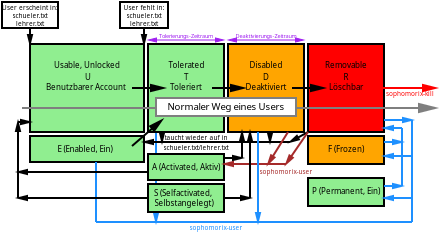 <?xml version="1.0" encoding="UTF-8"?>
<dia:diagram xmlns:dia="http://www.lysator.liu.se/~alla/dia/"><dia:layer name="Hintergrund" visible="true"><dia:object type="Standard - Line" version="0" id="O0"><dia:attribute name="obj_pos"><dia:point val="5.3,4.1"/></dia:attribute><dia:attribute name="obj_bb"><dia:rectangle val="5.1,4.05;5.5,8.65"/></dia:attribute><dia:attribute name="conn_endpoints"><dia:point val="5.3,4.1"/><dia:point val="5.3,8.6"/></dia:attribute><dia:attribute name="numcp"><dia:int val="1"/></dia:attribute><dia:attribute name="line_color"><dia:color val="#1e90ff"/></dia:attribute><dia:attribute name="end_arrow"><dia:enum val="3"/></dia:attribute><dia:attribute name="end_arrow_length"><dia:real val="0.4"/></dia:attribute><dia:attribute name="end_arrow_width"><dia:real val="0.2"/></dia:attribute></dia:object><dia:object type="Standard - Box" version="0" id="O1"><dia:attribute name="obj_pos"><dia:point val="-2.4,-2.4"/></dia:attribute><dia:attribute name="obj_bb"><dia:rectangle val="-2.45,-2.45;0.45,-1.05"/></dia:attribute><dia:attribute name="elem_corner"><dia:point val="-2.4,-2.4"/></dia:attribute><dia:attribute name="elem_width"><dia:real val="2.8"/></dia:attribute><dia:attribute name="elem_height"><dia:real val="1.3"/></dia:attribute><dia:attribute name="show_background"><dia:boolean val="true"/></dia:attribute></dia:object><dia:object type="Standard - Box" version="0" id="O2"><dia:attribute name="obj_pos"><dia:point val="-1,-0.3"/></dia:attribute><dia:attribute name="obj_bb"><dia:rectangle val="-1.05,-0.35;4.75,4.15"/></dia:attribute><dia:attribute name="elem_corner"><dia:point val="-1,-0.3"/></dia:attribute><dia:attribute name="elem_width"><dia:real val="5.7"/></dia:attribute><dia:attribute name="elem_height"><dia:real val="4.4"/></dia:attribute><dia:attribute name="inner_color"><dia:color val="#90ee90"/></dia:attribute><dia:attribute name="show_background"><dia:boolean val="true"/></dia:attribute></dia:object><dia:object type="Standard - Line" version="0" id="O3"><dia:attribute name="obj_pos"><dia:point val="7,3.1"/></dia:attribute><dia:attribute name="obj_bb"><dia:rectangle val="6.95,2.85;8.55,3.35"/></dia:attribute><dia:attribute name="conn_endpoints"><dia:point val="7,3.1"/><dia:point val="8.5,3.1"/></dia:attribute><dia:attribute name="numcp"><dia:int val="1"/></dia:attribute><dia:attribute name="start_arrow"><dia:enum val="3"/></dia:attribute><dia:attribute name="start_arrow_length"><dia:real val="0.4"/></dia:attribute><dia:attribute name="start_arrow_width"><dia:real val="0.25"/></dia:attribute></dia:object><dia:object type="Standard - Text" version="0" id="O4"><dia:attribute name="obj_pos"><dia:point val="12.9,7.7"/></dia:attribute><dia:attribute name="obj_bb"><dia:rectangle val="12.9,7.3;12.9,7.95"/></dia:attribute><dia:attribute name="text"><dia:composite type="text"><dia:attribute name="string"><dia:string>##</dia:string></dia:attribute><dia:attribute name="font"><dia:font family="sans" style="0" name="Courier"/></dia:attribute><dia:attribute name="height"><dia:real val="0.5"/></dia:attribute><dia:attribute name="pos"><dia:point val="12.9,7.7"/></dia:attribute><dia:attribute name="color"><dia:color val="#000000"/></dia:attribute><dia:attribute name="alignment"><dia:enum val="0"/></dia:attribute></dia:composite></dia:attribute></dia:object><dia:object type="Standard - Text" version="0" id="O5"><dia:attribute name="obj_pos"><dia:point val="12.9,8.5"/></dia:attribute><dia:attribute name="obj_bb"><dia:rectangle val="12.9,8.1;12.9,8.75"/></dia:attribute><dia:attribute name="text"><dia:composite type="text"><dia:attribute name="string"><dia:string>##</dia:string></dia:attribute><dia:attribute name="font"><dia:font family="sans" style="0" name="Courier"/></dia:attribute><dia:attribute name="height"><dia:real val="0.5"/></dia:attribute><dia:attribute name="pos"><dia:point val="12.9,8.5"/></dia:attribute><dia:attribute name="color"><dia:color val="#000000"/></dia:attribute><dia:attribute name="alignment"><dia:enum val="0"/></dia:attribute></dia:composite></dia:attribute></dia:object><dia:object type="Standard - Box" version="0" id="O6"><dia:attribute name="obj_pos"><dia:point val="-1,4.3"/></dia:attribute><dia:attribute name="obj_bb"><dia:rectangle val="-1.05,4.25;4.75,5.65"/></dia:attribute><dia:attribute name="elem_corner"><dia:point val="-1,4.3"/></dia:attribute><dia:attribute name="elem_width"><dia:real val="5.7"/></dia:attribute><dia:attribute name="elem_height"><dia:real val="1.3"/></dia:attribute><dia:attribute name="inner_color"><dia:color val="#90ee90"/></dia:attribute><dia:attribute name="show_background"><dia:boolean val="true"/></dia:attribute></dia:object><dia:object type="Standard - Box" version="0" id="O7"><dia:attribute name="obj_pos"><dia:point val="4.9,5.2"/></dia:attribute><dia:attribute name="obj_bb"><dia:rectangle val="4.85,5.15;8.75,6.55"/></dia:attribute><dia:attribute name="elem_corner"><dia:point val="4.9,5.2"/></dia:attribute><dia:attribute name="elem_width"><dia:real val="3.8"/></dia:attribute><dia:attribute name="elem_height"><dia:real val="1.3"/></dia:attribute><dia:attribute name="inner_color"><dia:color val="#90ee90"/></dia:attribute><dia:attribute name="show_background"><dia:boolean val="true"/></dia:attribute></dia:object><dia:object type="Standard - Box" version="0" id="O8"><dia:attribute name="obj_pos"><dia:point val="12.9,-0.3"/></dia:attribute><dia:attribute name="obj_bb"><dia:rectangle val="12.85,-0.35;16.75,4.15"/></dia:attribute><dia:attribute name="elem_corner"><dia:point val="12.9,-0.3"/></dia:attribute><dia:attribute name="elem_width"><dia:real val="3.8"/></dia:attribute><dia:attribute name="elem_height"><dia:real val="4.4"/></dia:attribute><dia:attribute name="inner_color"><dia:color val="#ff0000"/></dia:attribute><dia:attribute name="show_background"><dia:boolean val="true"/></dia:attribute></dia:object><dia:object type="Standard - Box" version="0" id="O9"><dia:attribute name="obj_pos"><dia:point val="8.9,-0.3"/></dia:attribute><dia:attribute name="obj_bb"><dia:rectangle val="8.85,-0.35;12.75,4.15"/></dia:attribute><dia:attribute name="elem_corner"><dia:point val="8.9,-0.3"/></dia:attribute><dia:attribute name="elem_width"><dia:real val="3.8"/></dia:attribute><dia:attribute name="elem_height"><dia:real val="4.4"/></dia:attribute><dia:attribute name="inner_color"><dia:color val="#ffa500"/></dia:attribute><dia:attribute name="show_background"><dia:boolean val="true"/></dia:attribute></dia:object><dia:object type="Standard - Box" version="0" id="O10"><dia:attribute name="obj_pos"><dia:point val="4.9,-0.3"/></dia:attribute><dia:attribute name="obj_bb"><dia:rectangle val="4.85,-0.35;8.75,4.15"/></dia:attribute><dia:attribute name="elem_corner"><dia:point val="4.9,-0.3"/></dia:attribute><dia:attribute name="elem_width"><dia:real val="3.8"/></dia:attribute><dia:attribute name="elem_height"><dia:real val="4.4"/></dia:attribute><dia:attribute name="inner_color"><dia:color val="#90ee90"/></dia:attribute><dia:attribute name="show_background"><dia:boolean val="true"/></dia:attribute></dia:object><dia:object type="Standard - Text" version="0" id="O11"><dia:attribute name="obj_pos"><dia:point val="6.8,0.9"/></dia:attribute><dia:attribute name="obj_bb"><dia:rectangle val="5.988,0.5;7.612,1.15"/></dia:attribute><dia:attribute name="text"><dia:composite type="text"><dia:attribute name="string"><dia:string>#Tolerated#</dia:string></dia:attribute><dia:attribute name="font"><dia:font family="sans" style="0" name="Courier"/></dia:attribute><dia:attribute name="height"><dia:real val="0.5"/></dia:attribute><dia:attribute name="pos"><dia:point val="6.8,0.9"/></dia:attribute><dia:attribute name="color"><dia:color val="#000000"/></dia:attribute><dia:attribute name="alignment"><dia:enum val="1"/></dia:attribute></dia:composite></dia:attribute></dia:object><dia:object type="Standard - Text" version="0" id="O12"><dia:attribute name="obj_pos"><dia:point val="10.8,0.9"/></dia:attribute><dia:attribute name="obj_bb"><dia:rectangle val="10.04,0.5;11.56,1.15"/></dia:attribute><dia:attribute name="text"><dia:composite type="text"><dia:attribute name="string"><dia:string>#Disabled#</dia:string></dia:attribute><dia:attribute name="font"><dia:font family="sans" style="0" name="Courier"/></dia:attribute><dia:attribute name="height"><dia:real val="0.5"/></dia:attribute><dia:attribute name="pos"><dia:point val="10.8,0.9"/></dia:attribute><dia:attribute name="color"><dia:color val="#000000"/></dia:attribute><dia:attribute name="alignment"><dia:enum val="1"/></dia:attribute></dia:composite></dia:attribute></dia:object><dia:object type="Standard - Text" version="0" id="O13"><dia:attribute name="obj_pos"><dia:point val="14.8,0.9"/></dia:attribute><dia:attribute name="obj_bb"><dia:rectangle val="13.815,0.5;15.785,1.15"/></dia:attribute><dia:attribute name="text"><dia:composite type="text"><dia:attribute name="string"><dia:string>#Removable#</dia:string></dia:attribute><dia:attribute name="font"><dia:font family="sans" style="0" name="Courier"/></dia:attribute><dia:attribute name="height"><dia:real val="0.5"/></dia:attribute><dia:attribute name="pos"><dia:point val="14.8,0.9"/></dia:attribute><dia:attribute name="color"><dia:color val="#000000"/></dia:attribute><dia:attribute name="alignment"><dia:enum val="1"/></dia:attribute></dia:composite></dia:attribute></dia:object><dia:object type="Standard - Text" version="0" id="O14"><dia:attribute name="obj_pos"><dia:point val="6.8,1.5"/></dia:attribute><dia:attribute name="obj_bb"><dia:rectangle val="6.693,1.1;6.907,1.75"/></dia:attribute><dia:attribute name="text"><dia:composite type="text"><dia:attribute name="string"><dia:string>#T#</dia:string></dia:attribute><dia:attribute name="font"><dia:font family="sans" style="0" name="Courier"/></dia:attribute><dia:attribute name="height"><dia:real val="0.5"/></dia:attribute><dia:attribute name="pos"><dia:point val="6.8,1.5"/></dia:attribute><dia:attribute name="color"><dia:color val="#000000"/></dia:attribute><dia:attribute name="alignment"><dia:enum val="1"/></dia:attribute></dia:composite></dia:attribute></dia:object><dia:object type="Standard - Text" version="0" id="O15"><dia:attribute name="obj_pos"><dia:point val="10.8,1.5"/></dia:attribute><dia:attribute name="obj_bb"><dia:rectangle val="10.665,1.1;10.935,1.75"/></dia:attribute><dia:attribute name="text"><dia:composite type="text"><dia:attribute name="string"><dia:string>#D#</dia:string></dia:attribute><dia:attribute name="font"><dia:font family="sans" style="0" name="Courier"/></dia:attribute><dia:attribute name="height"><dia:real val="0.5"/></dia:attribute><dia:attribute name="pos"><dia:point val="10.8,1.5"/></dia:attribute><dia:attribute name="color"><dia:color val="#000000"/></dia:attribute><dia:attribute name="alignment"><dia:enum val="1"/></dia:attribute></dia:composite></dia:attribute></dia:object><dia:object type="Standard - Text" version="0" id="O16"><dia:attribute name="obj_pos"><dia:point val="14.8,1.5"/></dia:attribute><dia:attribute name="obj_bb"><dia:rectangle val="14.678,1.1;14.921,1.75"/></dia:attribute><dia:attribute name="text"><dia:composite type="text"><dia:attribute name="string"><dia:string>#R#</dia:string></dia:attribute><dia:attribute name="font"><dia:font family="sans" style="0" name="Courier"/></dia:attribute><dia:attribute name="height"><dia:real val="0.5"/></dia:attribute><dia:attribute name="pos"><dia:point val="14.8,1.5"/></dia:attribute><dia:attribute name="color"><dia:color val="#000000"/></dia:attribute><dia:attribute name="alignment"><dia:enum val="1"/></dia:attribute></dia:composite></dia:attribute></dia:object><dia:object type="Standard - Text" version="0" id="O17"><dia:attribute name="obj_pos"><dia:point val="1.9,0.9"/></dia:attribute><dia:attribute name="obj_bb"><dia:rectangle val="0.329,0.5;3.471,1.15"/></dia:attribute><dia:attribute name="text"><dia:composite type="text"><dia:attribute name="string"><dia:string>#Usable, Unlocked #</dia:string></dia:attribute><dia:attribute name="font"><dia:font family="sans" style="0" name="Courier"/></dia:attribute><dia:attribute name="height"><dia:real val="0.5"/></dia:attribute><dia:attribute name="pos"><dia:point val="1.9,0.9"/></dia:attribute><dia:attribute name="color"><dia:color val="#000000"/></dia:attribute><dia:attribute name="alignment"><dia:enum val="1"/></dia:attribute></dia:composite></dia:attribute></dia:object><dia:object type="Standard - Text" version="0" id="O18"><dia:attribute name="obj_pos"><dia:point val="1.9,1.5"/></dia:attribute><dia:attribute name="obj_bb"><dia:rectangle val="1.772,1.1;2.028,1.75"/></dia:attribute><dia:attribute name="text"><dia:composite type="text"><dia:attribute name="string"><dia:string>#U#</dia:string></dia:attribute><dia:attribute name="font"><dia:font family="sans" style="0" name="Courier"/></dia:attribute><dia:attribute name="height"><dia:real val="0.5"/></dia:attribute><dia:attribute name="pos"><dia:point val="1.9,1.5"/></dia:attribute><dia:attribute name="color"><dia:color val="#000000"/></dia:attribute><dia:attribute name="alignment"><dia:enum val="1"/></dia:attribute></dia:composite></dia:attribute></dia:object><dia:object type="Standard - Text" version="0" id="O19"><dia:attribute name="obj_pos"><dia:point val="1.8,5.1"/></dia:attribute><dia:attribute name="obj_bb"><dia:rectangle val="0.354,4.7;3.246,5.35"/></dia:attribute><dia:attribute name="text"><dia:composite type="text"><dia:attribute name="string"><dia:string>#E (Enabled, Ein) #</dia:string></dia:attribute><dia:attribute name="font"><dia:font family="sans" style="0" name="Courier"/></dia:attribute><dia:attribute name="height"><dia:real val="0.5"/></dia:attribute><dia:attribute name="pos"><dia:point val="1.8,5.1"/></dia:attribute><dia:attribute name="color"><dia:color val="#000000"/></dia:attribute><dia:attribute name="alignment"><dia:enum val="1"/></dia:attribute></dia:composite></dia:attribute></dia:object><dia:object type="Standard - Text" version="0" id="O20"><dia:attribute name="obj_pos"><dia:point val="6.8,6"/></dia:attribute><dia:attribute name="obj_bb"><dia:rectangle val="5.105,5.6;8.495,6.25"/></dia:attribute><dia:attribute name="text"><dia:composite type="text"><dia:attribute name="string"><dia:string>#A (Activated, Aktiv)#</dia:string></dia:attribute><dia:attribute name="font"><dia:font family="sans" style="0" name="Courier"/></dia:attribute><dia:attribute name="height"><dia:real val="0.5"/></dia:attribute><dia:attribute name="pos"><dia:point val="6.8,6"/></dia:attribute><dia:attribute name="color"><dia:color val="#000000"/></dia:attribute><dia:attribute name="alignment"><dia:enum val="1"/></dia:attribute></dia:composite></dia:attribute></dia:object><dia:object type="Standard - Text" version="0" id="O21"><dia:attribute name="obj_pos"><dia:point val="1.8,2"/></dia:attribute><dia:attribute name="obj_bb"><dia:rectangle val="-0.045,1.586;3.659,2.277"/></dia:attribute><dia:attribute name="text"><dia:composite type="text"><dia:attribute name="string"><dia:string>#Benutzbarer Account#</dia:string></dia:attribute><dia:attribute name="font"><dia:font family="sans" style="0" name="Courier"/></dia:attribute><dia:attribute name="height"><dia:real val="0.5"/></dia:attribute><dia:attribute name="pos"><dia:point val="1.8,2"/></dia:attribute><dia:attribute name="color"><dia:color val="#000000"/></dia:attribute><dia:attribute name="alignment"><dia:enum val="1"/></dia:attribute></dia:composite></dia:attribute></dia:object><dia:object type="Standard - Text" version="0" id="O22"><dia:attribute name="obj_pos"><dia:point val="6.8,2"/></dia:attribute><dia:attribute name="obj_bb"><dia:rectangle val="6.086,1.586;7.528,2.277"/></dia:attribute><dia:attribute name="text"><dia:composite type="text"><dia:attribute name="string"><dia:string>#Toleriert#</dia:string></dia:attribute><dia:attribute name="font"><dia:font family="sans" style="0" name="Courier"/></dia:attribute><dia:attribute name="height"><dia:real val="0.5"/></dia:attribute><dia:attribute name="pos"><dia:point val="6.8,2"/></dia:attribute><dia:attribute name="color"><dia:color val="#000000"/></dia:attribute><dia:attribute name="alignment"><dia:enum val="1"/></dia:attribute></dia:composite></dia:attribute></dia:object><dia:object type="Standard - Text" version="0" id="O23"><dia:attribute name="obj_pos"><dia:point val="10.8,2"/></dia:attribute><dia:attribute name="obj_bb"><dia:rectangle val="9.831,1.586;11.783,2.277"/></dia:attribute><dia:attribute name="text"><dia:composite type="text"><dia:attribute name="string"><dia:string>#Deaktiviert#</dia:string></dia:attribute><dia:attribute name="font"><dia:font family="sans" style="0" name="Courier"/></dia:attribute><dia:attribute name="height"><dia:real val="0.5"/></dia:attribute><dia:attribute name="pos"><dia:point val="10.8,2"/></dia:attribute><dia:attribute name="color"><dia:color val="#000000"/></dia:attribute><dia:attribute name="alignment"><dia:enum val="1"/></dia:attribute></dia:composite></dia:attribute></dia:object><dia:object type="Standard - Text" version="0" id="O24"><dia:attribute name="obj_pos"><dia:point val="14.8,2"/></dia:attribute><dia:attribute name="obj_bb"><dia:rectangle val="14.007,1.586;15.607,2.277"/></dia:attribute><dia:attribute name="text"><dia:composite type="text"><dia:attribute name="string"><dia:string>#Löschbar#</dia:string></dia:attribute><dia:attribute name="font"><dia:font family="sans" style="0" name="Courier"/></dia:attribute><dia:attribute name="height"><dia:real val="0.5"/></dia:attribute><dia:attribute name="pos"><dia:point val="14.8,2"/></dia:attribute><dia:attribute name="color"><dia:color val="#000000"/></dia:attribute><dia:attribute name="alignment"><dia:enum val="1"/></dia:attribute></dia:composite></dia:attribute></dia:object><dia:object type="Standard - Box" version="0" id="O25"><dia:attribute name="obj_pos"><dia:point val="12.9,4.3"/></dia:attribute><dia:attribute name="obj_bb"><dia:rectangle val="12.85,4.25;16.75,5.75"/></dia:attribute><dia:attribute name="elem_corner"><dia:point val="12.9,4.3"/></dia:attribute><dia:attribute name="elem_width"><dia:real val="3.8"/></dia:attribute><dia:attribute name="elem_height"><dia:real val="1.4"/></dia:attribute><dia:attribute name="inner_color"><dia:color val="#ffa500"/></dia:attribute><dia:attribute name="show_background"><dia:boolean val="true"/></dia:attribute></dia:object><dia:object type="Standard - Box" version="0" id="O26"><dia:attribute name="obj_pos"><dia:point val="12.9,6.4"/></dia:attribute><dia:attribute name="obj_bb"><dia:rectangle val="12.85,6.35;16.75,7.85"/></dia:attribute><dia:attribute name="elem_corner"><dia:point val="12.9,6.4"/></dia:attribute><dia:attribute name="elem_width"><dia:real val="3.8"/></dia:attribute><dia:attribute name="elem_height"><dia:real val="1.4"/></dia:attribute><dia:attribute name="inner_color"><dia:color val="#90ee90"/></dia:attribute><dia:attribute name="show_background"><dia:boolean val="true"/></dia:attribute></dia:object><dia:object type="Standard - Text" version="0" id="O27"><dia:attribute name="obj_pos"><dia:point val="14.8,5.1"/></dia:attribute><dia:attribute name="obj_bb"><dia:rectangle val="13.942,4.7;15.658,5.35"/></dia:attribute><dia:attribute name="text"><dia:composite type="text"><dia:attribute name="string"><dia:string>#F (Frozen)#</dia:string></dia:attribute><dia:attribute name="font"><dia:font family="sans" style="0" name="Courier"/></dia:attribute><dia:attribute name="height"><dia:real val="0.5"/></dia:attribute><dia:attribute name="pos"><dia:point val="14.8,5.1"/></dia:attribute><dia:attribute name="color"><dia:color val="#000000"/></dia:attribute><dia:attribute name="alignment"><dia:enum val="1"/></dia:attribute></dia:composite></dia:attribute></dia:object><dia:object type="Standard - Text" version="0" id="O28"><dia:attribute name="obj_pos"><dia:point val="14.8,7.2"/></dia:attribute><dia:attribute name="obj_bb"><dia:rectangle val="13.16,6.8;16.44,7.45"/></dia:attribute><dia:attribute name="text"><dia:composite type="text"><dia:attribute name="string"><dia:string>#P (Permanent, Ein)#</dia:string></dia:attribute><dia:attribute name="font"><dia:font family="sans" style="0" name="Courier"/></dia:attribute><dia:attribute name="height"><dia:real val="0.5"/></dia:attribute><dia:attribute name="pos"><dia:point val="14.8,7.2"/></dia:attribute><dia:attribute name="color"><dia:color val="#000000"/></dia:attribute><dia:attribute name="alignment"><dia:enum val="1"/></dia:attribute></dia:composite></dia:attribute></dia:object><dia:object type="Standard - Line" version="0" id="O29"><dia:attribute name="obj_pos"><dia:point val="11,4.1"/></dia:attribute><dia:attribute name="obj_bb"><dia:rectangle val="10.8,4.05;11.2,4.65"/></dia:attribute><dia:attribute name="conn_endpoints"><dia:point val="11,4.1"/><dia:point val="11,4.6"/></dia:attribute><dia:attribute name="numcp"><dia:int val="1"/></dia:attribute><dia:attribute name="end_arrow"><dia:enum val="3"/></dia:attribute><dia:attribute name="end_arrow_length"><dia:real val="0.4"/></dia:attribute><dia:attribute name="end_arrow_width"><dia:real val="0.2"/></dia:attribute></dia:object><dia:object type="Standard - Line" version="0" id="O30"><dia:attribute name="obj_pos"><dia:point val="4.7,4.6"/></dia:attribute><dia:attribute name="obj_bb"><dia:rectangle val="4.65,4.4;10.95,4.8"/></dia:attribute><dia:attribute name="conn_endpoints"><dia:point val="4.7,4.6"/><dia:point val="10.9,4.6"/></dia:attribute><dia:attribute name="numcp"><dia:int val="1"/></dia:attribute><dia:attribute name="start_arrow"><dia:enum val="3"/></dia:attribute><dia:attribute name="start_arrow_length"><dia:real val="0.4"/></dia:attribute><dia:attribute name="start_arrow_width"><dia:real val="0.2"/></dia:attribute></dia:object><dia:object type="Standard - Line" version="0" id="O31"><dia:attribute name="obj_pos"><dia:point val="5.6,4.1"/></dia:attribute><dia:attribute name="obj_bb"><dia:rectangle val="5.4,4.05;5.8,4.65"/></dia:attribute><dia:attribute name="conn_endpoints"><dia:point val="5.6,4.1"/><dia:point val="5.6,4.6"/></dia:attribute><dia:attribute name="numcp"><dia:int val="1"/></dia:attribute><dia:attribute name="end_arrow"><dia:enum val="3"/></dia:attribute><dia:attribute name="end_arrow_length"><dia:real val="0.4"/></dia:attribute><dia:attribute name="end_arrow_width"><dia:real val="0.2"/></dia:attribute></dia:object><dia:object type="Standard - Line" version="0" id="O32"><dia:attribute name="obj_pos"><dia:point val="12.9,4.1"/></dia:attribute><dia:attribute name="obj_bb"><dia:rectangle val="11.859,4.032;12.968,4.799"/></dia:attribute><dia:attribute name="conn_endpoints"><dia:point val="12.9,4.1"/><dia:point val="12,4.6"/></dia:attribute><dia:attribute name="numcp"><dia:int val="1"/></dia:attribute><dia:attribute name="end_arrow"><dia:enum val="3"/></dia:attribute><dia:attribute name="end_arrow_length"><dia:real val="0.4"/></dia:attribute><dia:attribute name="end_arrow_width"><dia:real val="0.2"/></dia:attribute><dia:connections><dia:connection handle="0" to="O8" connection="5"/></dia:connections></dia:object><dia:object type="Standard - Line" version="0" id="O33"><dia:attribute name="obj_pos"><dia:point val="12,4.6"/></dia:attribute><dia:attribute name="obj_bb"><dia:rectangle val="10.75,4.55;12.05,4.65"/></dia:attribute><dia:attribute name="conn_endpoints"><dia:point val="12,4.6"/><dia:point val="10.8,4.6"/></dia:attribute><dia:attribute name="numcp"><dia:int val="1"/></dia:attribute></dia:object><dia:object type="Standard - Text" version="0" id="O34"><dia:attribute name="obj_pos"><dia:point val="7.3,4.5"/></dia:attribute><dia:attribute name="obj_bb"><dia:rectangle val="5.793,4.15;8.807,4.7"/></dia:attribute><dia:attribute name="text"><dia:composite type="text"><dia:attribute name="string"><dia:string>#taucht wieder auf in#</dia:string></dia:attribute><dia:attribute name="font"><dia:font family="sans" style="0" name="Courier"/></dia:attribute><dia:attribute name="height"><dia:real val="0.4"/></dia:attribute><dia:attribute name="pos"><dia:point val="7.3,4.5"/></dia:attribute><dia:attribute name="color"><dia:color val="#000000"/></dia:attribute><dia:attribute name="alignment"><dia:enum val="1"/></dia:attribute></dia:composite></dia:attribute></dia:object><dia:object type="Standard - Line" version="0" id="O35"><dia:attribute name="obj_pos"><dia:point val="8.7,5.7"/></dia:attribute><dia:attribute name="obj_bb"><dia:rectangle val="8.65,5.5;11.85,5.9"/></dia:attribute><dia:attribute name="conn_endpoints"><dia:point val="8.7,5.7"/><dia:point val="11.8,5.7"/></dia:attribute><dia:attribute name="numcp"><dia:int val="1"/></dia:attribute><dia:attribute name="line_color"><dia:color val="#a52a2a"/></dia:attribute><dia:attribute name="start_arrow"><dia:enum val="3"/></dia:attribute><dia:attribute name="start_arrow_length"><dia:real val="0.4"/></dia:attribute><dia:attribute name="start_arrow_width"><dia:real val="0.2"/></dia:attribute></dia:object><dia:object type="Standard - Line" version="0" id="O36"><dia:attribute name="obj_pos"><dia:point val="12.9,4.1"/></dia:attribute><dia:attribute name="obj_bb"><dia:rectangle val="11.607,4.03;12.97,5.855"/></dia:attribute><dia:attribute name="conn_endpoints"><dia:point val="12.9,4.1"/><dia:point val="11.8,5.7"/></dia:attribute><dia:attribute name="numcp"><dia:int val="1"/></dia:attribute><dia:attribute name="line_color"><dia:color val="#a52a2a"/></dia:attribute><dia:attribute name="end_arrow"><dia:enum val="3"/></dia:attribute><dia:attribute name="end_arrow_length"><dia:real val="0.4"/></dia:attribute><dia:attribute name="end_arrow_width"><dia:real val="0.2"/></dia:attribute><dia:connections><dia:connection handle="0" to="O8" connection="5"/></dia:connections></dia:object><dia:object type="Standard - Line" version="0" id="O37"><dia:attribute name="obj_pos"><dia:point val="11.9,4.1"/></dia:attribute><dia:attribute name="obj_bb"><dia:rectangle val="10.704,4.031;11.969,5.848"/></dia:attribute><dia:attribute name="conn_endpoints"><dia:point val="11.9,4.1"/><dia:point val="10.9,5.7"/></dia:attribute><dia:attribute name="numcp"><dia:int val="1"/></dia:attribute><dia:attribute name="line_color"><dia:color val="#a52a2a"/></dia:attribute><dia:attribute name="end_arrow"><dia:enum val="3"/></dia:attribute><dia:attribute name="end_arrow_length"><dia:real val="0.4"/></dia:attribute><dia:attribute name="end_arrow_width"><dia:real val="0.2"/></dia:attribute></dia:object><dia:object type="Standard - Text" version="0" id="O38"><dia:attribute name="obj_pos"><dia:point val="11.8,6.2"/></dia:attribute><dia:attribute name="obj_bb"><dia:rectangle val="10.537,5.838;13.076,6.425"/></dia:attribute><dia:attribute name="text"><dia:composite type="text"><dia:attribute name="string"><dia:string>#sophomorix-user#</dia:string></dia:attribute><dia:attribute name="font"><dia:font family="sans" style="0" name="Courier"/></dia:attribute><dia:attribute name="height"><dia:real val="0.4"/></dia:attribute><dia:attribute name="pos"><dia:point val="11.8,6.2"/></dia:attribute><dia:attribute name="color"><dia:color val="#a52a2a"/></dia:attribute><dia:attribute name="alignment"><dia:enum val="1"/></dia:attribute></dia:composite></dia:attribute></dia:object><dia:object type="Standard - Text" version="0" id="O39"><dia:attribute name="obj_pos"><dia:point val="7.3,5"/></dia:attribute><dia:attribute name="obj_bb"><dia:rectangle val="5.708,4.65;8.892,5.2"/></dia:attribute><dia:attribute name="text"><dia:composite type="text"><dia:attribute name="string"><dia:string>#schueler.txt/lehrer.txt#</dia:string></dia:attribute><dia:attribute name="font"><dia:font family="sans" style="0" name="Courier"/></dia:attribute><dia:attribute name="height"><dia:real val="0.4"/></dia:attribute><dia:attribute name="pos"><dia:point val="7.3,5"/></dia:attribute><dia:attribute name="color"><dia:color val="#000000"/></dia:attribute><dia:attribute name="alignment"><dia:enum val="1"/></dia:attribute></dia:composite></dia:attribute></dia:object><dia:object type="Standard - Text" version="0" id="O40"><dia:attribute name="obj_pos"><dia:point val="6.8,-0.6"/></dia:attribute><dia:attribute name="obj_bb"><dia:rectangle val="5.422,-0.9;8.178,-0.4"/></dia:attribute><dia:attribute name="text"><dia:composite type="text"><dia:attribute name="string"><dia:string>#Tolerierungs-Zeitraum#</dia:string></dia:attribute><dia:attribute name="font"><dia:font family="sans" style="0" name="Courier"/></dia:attribute><dia:attribute name="height"><dia:real val="0.35"/></dia:attribute><dia:attribute name="pos"><dia:point val="6.8,-0.6"/></dia:attribute><dia:attribute name="color"><dia:color val="#a020f0"/></dia:attribute><dia:attribute name="alignment"><dia:enum val="1"/></dia:attribute></dia:composite></dia:attribute></dia:object><dia:object type="Standard - Text" version="0" id="O41"><dia:attribute name="obj_pos"><dia:point val="10.8,-0.6"/></dia:attribute><dia:attribute name="obj_bb"><dia:rectangle val="9.234,-0.9;12.366,-0.4"/></dia:attribute><dia:attribute name="text"><dia:composite type="text"><dia:attribute name="string"><dia:string>#Deaktivierungs-Zeitraum#</dia:string></dia:attribute><dia:attribute name="font"><dia:font family="sans" style="0" name="Courier"/></dia:attribute><dia:attribute name="height"><dia:real val="0.35"/></dia:attribute><dia:attribute name="pos"><dia:point val="10.8,-0.6"/></dia:attribute><dia:attribute name="color"><dia:color val="#a020f0"/></dia:attribute><dia:attribute name="alignment"><dia:enum val="1"/></dia:attribute></dia:composite></dia:attribute></dia:object><dia:object type="Standard - Line" version="0" id="O42"><dia:attribute name="obj_pos"><dia:point val="4.9,-0.5"/></dia:attribute><dia:attribute name="obj_bb"><dia:rectangle val="4.875,-0.7;8.725,-0.3"/></dia:attribute><dia:attribute name="conn_endpoints"><dia:point val="4.9,-0.5"/><dia:point val="8.7,-0.5"/></dia:attribute><dia:attribute name="numcp"><dia:int val="1"/></dia:attribute><dia:attribute name="line_color"><dia:color val="#a020f0"/></dia:attribute><dia:attribute name="line_width"><dia:real val="0.05"/></dia:attribute><dia:attribute name="start_arrow"><dia:enum val="3"/></dia:attribute><dia:attribute name="start_arrow_length"><dia:real val="0.4"/></dia:attribute><dia:attribute name="start_arrow_width"><dia:real val="0.2"/></dia:attribute><dia:attribute name="end_arrow"><dia:enum val="3"/></dia:attribute><dia:attribute name="end_arrow_length"><dia:real val="0.4"/></dia:attribute><dia:attribute name="end_arrow_width"><dia:real val="0.2"/></dia:attribute></dia:object><dia:object type="Standard - Line" version="0" id="O43"><dia:attribute name="obj_pos"><dia:point val="8.9,-0.5"/></dia:attribute><dia:attribute name="obj_bb"><dia:rectangle val="8.875,-0.7;12.725,-0.3"/></dia:attribute><dia:attribute name="conn_endpoints"><dia:point val="8.9,-0.5"/><dia:point val="12.7,-0.5"/></dia:attribute><dia:attribute name="numcp"><dia:int val="1"/></dia:attribute><dia:attribute name="line_color"><dia:color val="#a020f0"/></dia:attribute><dia:attribute name="line_width"><dia:real val="0.05"/></dia:attribute><dia:attribute name="start_arrow"><dia:enum val="3"/></dia:attribute><dia:attribute name="start_arrow_length"><dia:real val="0.4"/></dia:attribute><dia:attribute name="start_arrow_width"><dia:real val="0.2"/></dia:attribute><dia:attribute name="end_arrow"><dia:enum val="3"/></dia:attribute><dia:attribute name="end_arrow_length"><dia:real val="0.4"/></dia:attribute><dia:attribute name="end_arrow_width"><dia:real val="0.2"/></dia:attribute></dia:object><dia:object type="Standard - Line" version="0" id="O44"><dia:attribute name="obj_pos"><dia:point val="4.1,1.9"/></dia:attribute><dia:attribute name="obj_bb"><dia:rectangle val="4.05,1.6;5.75,2.2"/></dia:attribute><dia:attribute name="conn_endpoints"><dia:point val="4.1,1.9"/><dia:point val="5.7,1.9"/></dia:attribute><dia:attribute name="numcp"><dia:int val="1"/></dia:attribute><dia:attribute name="end_arrow"><dia:enum val="3"/></dia:attribute><dia:attribute name="end_arrow_length"><dia:real val="0.6"/></dia:attribute><dia:attribute name="end_arrow_width"><dia:real val="0.3"/></dia:attribute></dia:object><dia:object type="Standard - Line" version="0" id="O45"><dia:attribute name="obj_pos"><dia:point val="8.1,1.9"/></dia:attribute><dia:attribute name="obj_bb"><dia:rectangle val="8.05,1.6;9.75,2.2"/></dia:attribute><dia:attribute name="conn_endpoints"><dia:point val="8.1,1.9"/><dia:point val="9.7,1.9"/></dia:attribute><dia:attribute name="numcp"><dia:int val="1"/></dia:attribute><dia:attribute name="end_arrow"><dia:enum val="3"/></dia:attribute><dia:attribute name="end_arrow_length"><dia:real val="0.6"/></dia:attribute><dia:attribute name="end_arrow_width"><dia:real val="0.3"/></dia:attribute></dia:object><dia:object type="Standard - Line" version="0" id="O46"><dia:attribute name="obj_pos"><dia:point val="12.1,1.9"/></dia:attribute><dia:attribute name="obj_bb"><dia:rectangle val="12.05,1.6;13.75,2.2"/></dia:attribute><dia:attribute name="conn_endpoints"><dia:point val="12.1,1.9"/><dia:point val="13.7,1.9"/></dia:attribute><dia:attribute name="numcp"><dia:int val="1"/></dia:attribute><dia:attribute name="end_arrow"><dia:enum val="3"/></dia:attribute><dia:attribute name="end_arrow_length"><dia:real val="0.6"/></dia:attribute><dia:attribute name="end_arrow_width"><dia:real val="0.3"/></dia:attribute></dia:object><dia:object type="Standard - Line" version="0" id="O47"><dia:attribute name="obj_pos"><dia:point val="-1,-0.3"/></dia:attribute><dia:attribute name="obj_bb"><dia:rectangle val="-1.2,-1.15;-0.8,-0.25"/></dia:attribute><dia:attribute name="conn_endpoints"><dia:point val="-1,-0.3"/><dia:point val="-1,-1.1"/></dia:attribute><dia:attribute name="numcp"><dia:int val="1"/></dia:attribute><dia:attribute name="start_arrow"><dia:enum val="3"/></dia:attribute><dia:attribute name="start_arrow_length"><dia:real val="0.4"/></dia:attribute><dia:attribute name="start_arrow_width"><dia:real val="0.2"/></dia:attribute><dia:connections><dia:connection handle="0" to="O2" connection="0"/><dia:connection handle="1" to="O1" connection="6"/></dia:connections></dia:object><dia:object type="Standard - Text" version="0" id="O48"><dia:attribute name="obj_pos"><dia:point val="-1,-2"/></dia:attribute><dia:attribute name="obj_bb"><dia:rectangle val="-2.321,-2.362;0.334,-0.975"/></dia:attribute><dia:attribute name="text"><dia:composite type="text"><dia:attribute name="string"><dia:string>#User erscheint in:
schueler.txt
lehrer.txt#</dia:string></dia:attribute><dia:attribute name="font"><dia:font family="sans" style="0" name="Courier"/></dia:attribute><dia:attribute name="height"><dia:real val="0.4"/></dia:attribute><dia:attribute name="pos"><dia:point val="-1,-2"/></dia:attribute><dia:attribute name="color"><dia:color val="#000000"/></dia:attribute><dia:attribute name="alignment"><dia:enum val="1"/></dia:attribute></dia:composite></dia:attribute></dia:object><dia:object type="Standard - Line" version="0" id="O49"><dia:attribute name="obj_pos"><dia:point val="2.3,5.6"/></dia:attribute><dia:attribute name="obj_bb"><dia:rectangle val="2.25,5.55;2.35,8.65"/></dia:attribute><dia:attribute name="conn_endpoints"><dia:point val="2.3,5.6"/><dia:point val="2.3,8.6"/></dia:attribute><dia:attribute name="numcp"><dia:int val="1"/></dia:attribute><dia:attribute name="line_color"><dia:color val="#1e90ff"/></dia:attribute></dia:object><dia:object type="Standard - Line" version="0" id="O50"><dia:attribute name="obj_pos"><dia:point val="2.3,8.6"/></dia:attribute><dia:attribute name="obj_bb"><dia:rectangle val="2.25,8.55;18.15,8.65"/></dia:attribute><dia:attribute name="conn_endpoints"><dia:point val="2.3,8.6"/><dia:point val="18.1,8.6"/></dia:attribute><dia:attribute name="numcp"><dia:int val="1"/></dia:attribute><dia:attribute name="line_color"><dia:color val="#1e90ff"/></dia:attribute></dia:object><dia:object type="Standard - Line" version="0" id="O51"><dia:attribute name="obj_pos"><dia:point val="10.4,4.1"/></dia:attribute><dia:attribute name="obj_bb"><dia:rectangle val="10.2,4.05;10.6,8.65"/></dia:attribute><dia:attribute name="conn_endpoints"><dia:point val="10.4,4.1"/><dia:point val="10.4,8.6"/></dia:attribute><dia:attribute name="numcp"><dia:int val="1"/></dia:attribute><dia:attribute name="line_color"><dia:color val="#1e90ff"/></dia:attribute><dia:attribute name="end_arrow"><dia:enum val="3"/></dia:attribute><dia:attribute name="end_arrow_length"><dia:real val="0.4"/></dia:attribute><dia:attribute name="end_arrow_width"><dia:real val="0.2"/></dia:attribute></dia:object><dia:object type="Standard - Line" version="0" id="O52"><dia:attribute name="obj_pos"><dia:point val="16.7,5.3"/></dia:attribute><dia:attribute name="obj_bb"><dia:rectangle val="16.65,5.1;18.15,5.5"/></dia:attribute><dia:attribute name="conn_endpoints"><dia:point val="16.7,5.3"/><dia:point val="18.1,5.3"/></dia:attribute><dia:attribute name="numcp"><dia:int val="1"/></dia:attribute><dia:attribute name="line_color"><dia:color val="#1e90ff"/></dia:attribute><dia:attribute name="start_arrow"><dia:enum val="3"/></dia:attribute><dia:attribute name="start_arrow_length"><dia:real val="0.4"/></dia:attribute><dia:attribute name="start_arrow_width"><dia:real val="0.2"/></dia:attribute></dia:object><dia:object type="Standard - Line" version="0" id="O53"><dia:attribute name="obj_pos"><dia:point val="16.7,7.4"/></dia:attribute><dia:attribute name="obj_bb"><dia:rectangle val="16.65,7.2;18.15,7.6"/></dia:attribute><dia:attribute name="conn_endpoints"><dia:point val="16.7,7.4"/><dia:point val="18.1,7.4"/></dia:attribute><dia:attribute name="numcp"><dia:int val="1"/></dia:attribute><dia:attribute name="line_color"><dia:color val="#1e90ff"/></dia:attribute><dia:attribute name="start_arrow"><dia:enum val="3"/></dia:attribute><dia:attribute name="start_arrow_length"><dia:real val="0.4"/></dia:attribute><dia:attribute name="start_arrow_width"><dia:real val="0.2"/></dia:attribute></dia:object><dia:object type="Standard - Line" version="0" id="O54"><dia:attribute name="obj_pos"><dia:point val="18.1,3.5"/></dia:attribute><dia:attribute name="obj_bb"><dia:rectangle val="18.05,3.45;18.15,8.65"/></dia:attribute><dia:attribute name="conn_endpoints"><dia:point val="18.1,3.5"/><dia:point val="18.1,8.6"/></dia:attribute><dia:attribute name="numcp"><dia:int val="1"/></dia:attribute><dia:attribute name="line_color"><dia:color val="#1e90ff"/></dia:attribute></dia:object><dia:object type="Standard - Text" version="0" id="O55"><dia:attribute name="obj_pos"><dia:point val="8.3,9"/></dia:attribute><dia:attribute name="obj_bb"><dia:rectangle val="7.037,8.637;9.576,9.225"/></dia:attribute><dia:attribute name="text"><dia:composite type="text"><dia:attribute name="string"><dia:string>#sophomorix-user#</dia:string></dia:attribute><dia:attribute name="font"><dia:font family="sans" style="0" name="Courier"/></dia:attribute><dia:attribute name="height"><dia:real val="0.4"/></dia:attribute><dia:attribute name="pos"><dia:point val="8.3,9"/></dia:attribute><dia:attribute name="color"><dia:color val="#1e90ff"/></dia:attribute><dia:attribute name="alignment"><dia:enum val="1"/></dia:attribute></dia:composite></dia:attribute></dia:object><dia:object type="Standard - Line" version="0" id="O56"><dia:attribute name="obj_pos"><dia:point val="16.7,3.5"/></dia:attribute><dia:attribute name="obj_bb"><dia:rectangle val="16.65,3.3;18.15,3.7"/></dia:attribute><dia:attribute name="conn_endpoints"><dia:point val="16.7,3.5"/><dia:point val="18.1,3.5"/></dia:attribute><dia:attribute name="numcp"><dia:int val="1"/></dia:attribute><dia:attribute name="line_color"><dia:color val="#1e90ff"/></dia:attribute><dia:attribute name="end_arrow"><dia:enum val="3"/></dia:attribute><dia:attribute name="end_arrow_length"><dia:real val="0.4"/></dia:attribute><dia:attribute name="end_arrow_width"><dia:real val="0.2"/></dia:attribute></dia:object><dia:object type="Standard - Box" version="0" id="O57"><dia:attribute name="obj_pos"><dia:point val="3.5,-2.4"/></dia:attribute><dia:attribute name="obj_bb"><dia:rectangle val="3.45,-2.45;5.95,-1.05"/></dia:attribute><dia:attribute name="elem_corner"><dia:point val="3.5,-2.4"/></dia:attribute><dia:attribute name="elem_width"><dia:real val="2.4"/></dia:attribute><dia:attribute name="elem_height"><dia:real val="1.3"/></dia:attribute><dia:attribute name="show_background"><dia:boolean val="true"/></dia:attribute></dia:object><dia:object type="Standard - Line" version="0" id="O58"><dia:attribute name="obj_pos"><dia:point val="4.7,-0.3"/></dia:attribute><dia:attribute name="obj_bb"><dia:rectangle val="4.5,-1.15;4.9,-0.25"/></dia:attribute><dia:attribute name="conn_endpoints"><dia:point val="4.7,-0.3"/><dia:point val="4.7,-1.1"/></dia:attribute><dia:attribute name="numcp"><dia:int val="1"/></dia:attribute><dia:attribute name="start_arrow"><dia:enum val="3"/></dia:attribute><dia:attribute name="start_arrow_length"><dia:real val="0.4"/></dia:attribute><dia:attribute name="start_arrow_width"><dia:real val="0.2"/></dia:attribute><dia:connections><dia:connection handle="0" to="O2" connection="2"/><dia:connection handle="1" to="O57" connection="6"/></dia:connections></dia:object><dia:object type="Standard - Text" version="0" id="O59"><dia:attribute name="obj_pos"><dia:point val="4.7,-2"/></dia:attribute><dia:attribute name="obj_bb"><dia:rectangle val="3.735,-2.362;5.677,-0.975"/></dia:attribute><dia:attribute name="text"><dia:composite type="text"><dia:attribute name="string"><dia:string>#User fehlt in:
schueler.txt
lehrer.txt#</dia:string></dia:attribute><dia:attribute name="font"><dia:font family="sans" style="0" name="Courier"/></dia:attribute><dia:attribute name="height"><dia:real val="0.4"/></dia:attribute><dia:attribute name="pos"><dia:point val="4.7,-2"/></dia:attribute><dia:attribute name="color"><dia:color val="#000000"/></dia:attribute><dia:attribute name="alignment"><dia:enum val="1"/></dia:attribute></dia:composite></dia:attribute></dia:object><dia:object type="Standard - Text" version="0" id="O60"><dia:attribute name="obj_pos"><dia:point val="18,2.3"/></dia:attribute><dia:attribute name="obj_bb"><dia:rectangle val="16.852,1.95;19.148,2.5"/></dia:attribute><dia:attribute name="text"><dia:composite type="text"><dia:attribute name="string"><dia:string>#sophomorix-kill#</dia:string></dia:attribute><dia:attribute name="font"><dia:font family="sans" style="0" name="Courier"/></dia:attribute><dia:attribute name="height"><dia:real val="0.4"/></dia:attribute><dia:attribute name="pos"><dia:point val="18,2.3"/></dia:attribute><dia:attribute name="color"><dia:color val="#ff0000"/></dia:attribute><dia:attribute name="alignment"><dia:enum val="1"/></dia:attribute></dia:composite></dia:attribute></dia:object><dia:object type="Standard - Line" version="0" id="O61"><dia:attribute name="obj_pos"><dia:point val="15.9,1.9"/></dia:attribute><dia:attribute name="obj_bb"><dia:rectangle val="15.85,1.6;19.35,2.2"/></dia:attribute><dia:attribute name="conn_endpoints"><dia:point val="15.9,1.9"/><dia:point val="19.3,1.9"/></dia:attribute><dia:attribute name="numcp"><dia:int val="1"/></dia:attribute><dia:attribute name="line_color"><dia:color val="#ff0000"/></dia:attribute><dia:attribute name="end_arrow"><dia:enum val="3"/></dia:attribute><dia:attribute name="end_arrow_length"><dia:real val="0.6"/></dia:attribute><dia:attribute name="end_arrow_width"><dia:real val="0.3"/></dia:attribute></dia:object><dia:object type="Standard - Line" version="0" id="O62"><dia:attribute name="obj_pos"><dia:point val="16.7,3.9"/></dia:attribute><dia:attribute name="obj_bb"><dia:rectangle val="16.65,3.7;17.65,4.1"/></dia:attribute><dia:attribute name="conn_endpoints"><dia:point val="16.7,3.9"/><dia:point val="17.6,3.9"/></dia:attribute><dia:attribute name="numcp"><dia:int val="1"/></dia:attribute><dia:attribute name="line_color"><dia:color val="#1e90ff"/></dia:attribute><dia:attribute name="start_arrow"><dia:enum val="3"/></dia:attribute><dia:attribute name="start_arrow_length"><dia:real val="0.4"/></dia:attribute><dia:attribute name="start_arrow_width"><dia:real val="0.2"/></dia:attribute></dia:object><dia:object type="Standard - Line" version="0" id="O63"><dia:attribute name="obj_pos"><dia:point val="17.6,3.9"/></dia:attribute><dia:attribute name="obj_bb"><dia:rectangle val="17.55,3.85;17.65,6.85"/></dia:attribute><dia:attribute name="conn_endpoints"><dia:point val="17.6,3.9"/><dia:point val="17.6,6.8"/></dia:attribute><dia:attribute name="numcp"><dia:int val="1"/></dia:attribute><dia:attribute name="line_color"><dia:color val="#1e90ff"/></dia:attribute></dia:object><dia:object type="Standard - Line" version="0" id="O64"><dia:attribute name="obj_pos"><dia:point val="17.6,4.6"/></dia:attribute><dia:attribute name="obj_bb"><dia:rectangle val="16.65,4.4;17.65,4.8"/></dia:attribute><dia:attribute name="conn_endpoints"><dia:point val="17.6,4.6"/><dia:point val="16.7,4.6"/></dia:attribute><dia:attribute name="numcp"><dia:int val="1"/></dia:attribute><dia:attribute name="line_color"><dia:color val="#1e90ff"/></dia:attribute><dia:attribute name="start_arrow"><dia:enum val="3"/></dia:attribute><dia:attribute name="start_arrow_length"><dia:real val="0.4"/></dia:attribute><dia:attribute name="start_arrow_width"><dia:real val="0.2"/></dia:attribute></dia:object><dia:object type="Standard - Line" version="0" id="O65"><dia:attribute name="obj_pos"><dia:point val="16.7,6.8"/></dia:attribute><dia:attribute name="obj_bb"><dia:rectangle val="16.65,6.6;17.65,7"/></dia:attribute><dia:attribute name="conn_endpoints"><dia:point val="16.7,6.8"/><dia:point val="17.6,6.8"/></dia:attribute><dia:attribute name="numcp"><dia:int val="1"/></dia:attribute><dia:attribute name="line_color"><dia:color val="#1e90ff"/></dia:attribute><dia:attribute name="end_arrow"><dia:enum val="3"/></dia:attribute><dia:attribute name="end_arrow_length"><dia:real val="0.4"/></dia:attribute><dia:attribute name="end_arrow_width"><dia:real val="0.2"/></dia:attribute></dia:object><dia:object type="Standard - Line" version="0" id="O66"><dia:attribute name="obj_pos"><dia:point val="-1.4,2.9"/></dia:attribute><dia:attribute name="obj_bb"><dia:rectangle val="-1.45,2.5;19.35,3.3"/></dia:attribute><dia:attribute name="conn_endpoints"><dia:point val="-1.4,2.9"/><dia:point val="19.3,2.9"/></dia:attribute><dia:attribute name="numcp"><dia:int val="1"/></dia:attribute><dia:attribute name="line_color"><dia:color val="#7f7f7f"/></dia:attribute><dia:attribute name="end_arrow"><dia:enum val="3"/></dia:attribute><dia:attribute name="end_arrow_length"><dia:real val="0.8"/></dia:attribute><dia:attribute name="end_arrow_width"><dia:real val="0.4"/></dia:attribute></dia:object><dia:object type="Standard - Box" version="0" id="O67"><dia:attribute name="obj_pos"><dia:point val="5.3,2.4"/></dia:attribute><dia:attribute name="obj_bb"><dia:rectangle val="5.25,2.35;12.35,3.35"/></dia:attribute><dia:attribute name="elem_corner"><dia:point val="5.3,2.4"/></dia:attribute><dia:attribute name="elem_width"><dia:real val="7"/></dia:attribute><dia:attribute name="elem_height"><dia:real val="0.9"/></dia:attribute><dia:attribute name="border_color"><dia:color val="#7f7f7f"/></dia:attribute><dia:attribute name="show_background"><dia:boolean val="true"/></dia:attribute></dia:object><dia:object type="Standard - Text" version="0" id="O68"><dia:attribute name="obj_pos"><dia:point val="8.8,3"/></dia:attribute><dia:attribute name="obj_bb"><dia:rectangle val="5.657,2.482;11.925,3.335"/></dia:attribute><dia:attribute name="text"><dia:composite type="text"><dia:attribute name="string"><dia:string>#Normaler Weg eines Users#</dia:string></dia:attribute><dia:attribute name="font"><dia:font family="sans" style="0" name="Courier"/></dia:attribute><dia:attribute name="height"><dia:real val="0.6"/></dia:attribute><dia:attribute name="pos"><dia:point val="8.8,3"/></dia:attribute><dia:attribute name="color"><dia:color val="#000000"/></dia:attribute><dia:attribute name="alignment"><dia:enum val="1"/></dia:attribute></dia:composite></dia:attribute></dia:object><dia:object type="Standard - Box" version="0" id="O69"><dia:attribute name="obj_pos"><dia:point val="4.9,6.7"/></dia:attribute><dia:attribute name="obj_bb"><dia:rectangle val="4.85,6.65;8.75,8.15"/></dia:attribute><dia:attribute name="elem_corner"><dia:point val="4.9,6.7"/></dia:attribute><dia:attribute name="elem_width"><dia:real val="3.8"/></dia:attribute><dia:attribute name="elem_height"><dia:real val="1.4"/></dia:attribute><dia:attribute name="inner_color"><dia:color val="#90ee90"/></dia:attribute><dia:attribute name="show_background"><dia:boolean val="true"/></dia:attribute></dia:object><dia:object type="Standard - Text" version="0" id="O70"><dia:attribute name="obj_pos"><dia:point val="6.7,7.3"/></dia:attribute><dia:attribute name="obj_bb"><dia:rectangle val="5.206,6.9;8.194,8.05"/></dia:attribute><dia:attribute name="text"><dia:composite type="text"><dia:attribute name="string"><dia:string>#S (Selfactivated, 
Selbstangelegt)#</dia:string></dia:attribute><dia:attribute name="font"><dia:font family="sans" style="0" name="Courier"/></dia:attribute><dia:attribute name="height"><dia:real val="0.5"/></dia:attribute><dia:attribute name="pos"><dia:point val="6.7,7.3"/></dia:attribute><dia:attribute name="color"><dia:color val="#000000"/></dia:attribute><dia:attribute name="alignment"><dia:enum val="1"/></dia:attribute></dia:composite></dia:attribute></dia:object><dia:object type="Standard - Line" version="0" id="O71"><dia:attribute name="obj_pos"><dia:point val="4.9,7.4"/></dia:attribute><dia:attribute name="obj_bb"><dia:rectangle val="-1.65,7.2;4.95,7.6"/></dia:attribute><dia:attribute name="conn_endpoints"><dia:point val="4.9,7.4"/><dia:point val="-1.6,7.4"/></dia:attribute><dia:attribute name="numcp"><dia:int val="1"/></dia:attribute><dia:attribute name="end_arrow"><dia:enum val="3"/></dia:attribute><dia:attribute name="end_arrow_length"><dia:real val="0.4"/></dia:attribute><dia:attribute name="end_arrow_width"><dia:real val="0.2"/></dia:attribute><dia:connections><dia:connection handle="0" to="O69" connection="3"/></dia:connections></dia:object><dia:object type="Standard - Line" version="0" id="O72"><dia:attribute name="obj_pos"><dia:point val="-1.6,7.4"/></dia:attribute><dia:attribute name="obj_bb"><dia:rectangle val="-1.8,3.55;-1.4,7.45"/></dia:attribute><dia:attribute name="conn_endpoints"><dia:point val="-1.6,7.4"/><dia:point val="-1.6,3.6"/></dia:attribute><dia:attribute name="numcp"><dia:int val="1"/></dia:attribute><dia:attribute name="end_arrow"><dia:enum val="3"/></dia:attribute><dia:attribute name="end_arrow_length"><dia:real val="0.4"/></dia:attribute><dia:attribute name="end_arrow_width"><dia:real val="0.2"/></dia:attribute></dia:object><dia:object type="Standard - Line" version="0" id="O73"><dia:attribute name="obj_pos"><dia:point val="-1.6,3.6"/></dia:attribute><dia:attribute name="obj_bb"><dia:rectangle val="-1.65,3.4;-0.95,3.8"/></dia:attribute><dia:attribute name="conn_endpoints"><dia:point val="-1.6,3.6"/><dia:point val="-1,3.6"/></dia:attribute><dia:attribute name="numcp"><dia:int val="1"/></dia:attribute><dia:attribute name="end_arrow"><dia:enum val="3"/></dia:attribute><dia:attribute name="end_arrow_length"><dia:real val="0.4"/></dia:attribute><dia:attribute name="end_arrow_width"><dia:real val="0.2"/></dia:attribute></dia:object><dia:object type="Standard - Line" version="0" id="O74"><dia:attribute name="obj_pos"><dia:point val="8.7,7.4"/></dia:attribute><dia:attribute name="obj_bb"><dia:rectangle val="8.65,7.2;10.05,7.6"/></dia:attribute><dia:attribute name="conn_endpoints"><dia:point val="8.7,7.4"/><dia:point val="10,7.4"/></dia:attribute><dia:attribute name="numcp"><dia:int val="1"/></dia:attribute><dia:attribute name="end_arrow"><dia:enum val="3"/></dia:attribute><dia:attribute name="end_arrow_length"><dia:real val="0.4"/></dia:attribute><dia:attribute name="end_arrow_width"><dia:real val="0.2"/></dia:attribute><dia:connections><dia:connection handle="0" to="O69" connection="4"/></dia:connections></dia:object><dia:object type="Standard - Line" version="0" id="O75"><dia:attribute name="obj_pos"><dia:point val="10,7.4"/></dia:attribute><dia:attribute name="obj_bb"><dia:rectangle val="9.8,4.05;10.2,7.45"/></dia:attribute><dia:attribute name="conn_endpoints"><dia:point val="10,7.4"/><dia:point val="10,4.1"/></dia:attribute><dia:attribute name="numcp"><dia:int val="1"/></dia:attribute><dia:attribute name="end_arrow"><dia:enum val="3"/></dia:attribute><dia:attribute name="end_arrow_length"><dia:real val="0.4"/></dia:attribute><dia:attribute name="end_arrow_width"><dia:real val="0.2"/></dia:attribute></dia:object><dia:object type="Standard - Line" version="0" id="O76"><dia:attribute name="obj_pos"><dia:point val="8.7,5.4"/></dia:attribute><dia:attribute name="obj_bb"><dia:rectangle val="8.65,5.2;9.65,5.6"/></dia:attribute><dia:attribute name="conn_endpoints"><dia:point val="8.7,5.4"/><dia:point val="9.6,5.4"/></dia:attribute><dia:attribute name="numcp"><dia:int val="1"/></dia:attribute><dia:attribute name="end_arrow"><dia:enum val="3"/></dia:attribute><dia:attribute name="end_arrow_length"><dia:real val="0.4"/></dia:attribute><dia:attribute name="end_arrow_width"><dia:real val="0.2"/></dia:attribute></dia:object><dia:object type="Standard - Line" version="0" id="O77"><dia:attribute name="obj_pos"><dia:point val="9.6,5.4"/></dia:attribute><dia:attribute name="obj_bb"><dia:rectangle val="9.4,4.05;9.8,5.45"/></dia:attribute><dia:attribute name="conn_endpoints"><dia:point val="9.6,5.4"/><dia:point val="9.6,4.1"/></dia:attribute><dia:attribute name="numcp"><dia:int val="1"/></dia:attribute><dia:attribute name="end_arrow"><dia:enum val="3"/></dia:attribute><dia:attribute name="end_arrow_length"><dia:real val="0.4"/></dia:attribute><dia:attribute name="end_arrow_width"><dia:real val="0.2"/></dia:attribute></dia:object><dia:object type="Standard - Line" version="0" id="O78"><dia:attribute name="obj_pos"><dia:point val="4.9,6.1"/></dia:attribute><dia:attribute name="obj_bb"><dia:rectangle val="-1.65,5.9;4.95,6.3"/></dia:attribute><dia:attribute name="conn_endpoints"><dia:point val="4.9,6.1"/><dia:point val="-1.6,6.1"/></dia:attribute><dia:attribute name="numcp"><dia:int val="1"/></dia:attribute><dia:attribute name="end_arrow"><dia:enum val="3"/></dia:attribute><dia:attribute name="end_arrow_length"><dia:real val="0.4"/></dia:attribute><dia:attribute name="end_arrow_width"><dia:real val="0.2"/></dia:attribute></dia:object><dia:object type="Standard - Line" version="0" id="O79"><dia:attribute name="obj_pos"><dia:point val="4.1,4.8"/></dia:attribute><dia:attribute name="obj_bb"><dia:rectangle val="4.029,3.241;5.834,4.871"/></dia:attribute><dia:attribute name="conn_endpoints"><dia:point val="4.1,4.8"/><dia:point val="5.6,3.5"/></dia:attribute><dia:attribute name="numcp"><dia:int val="1"/></dia:attribute><dia:attribute name="end_arrow"><dia:enum val="3"/></dia:attribute><dia:attribute name="end_arrow_length"><dia:real val="0.6"/></dia:attribute><dia:attribute name="end_arrow_width"><dia:real val="0.3"/></dia:attribute></dia:object></dia:layer></dia:diagram>

